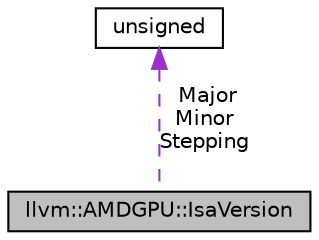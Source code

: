 digraph "llvm::AMDGPU::IsaVersion"
{
 // LATEX_PDF_SIZE
  bgcolor="transparent";
  edge [fontname="Helvetica",fontsize="10",labelfontname="Helvetica",labelfontsize="10"];
  node [fontname="Helvetica",fontsize="10",shape="box"];
  Node1 [label="llvm::AMDGPU::IsaVersion",height=0.2,width=0.4,color="black", fillcolor="grey75", style="filled", fontcolor="black",tooltip="Instruction set architecture version."];
  Node2 -> Node1 [dir="back",color="darkorchid3",fontsize="10",style="dashed",label=" Major\nMinor\nStepping" ,fontname="Helvetica"];
  Node2 [label="unsigned",height=0.2,width=0.4,color="black",URL="$classunsigned.html",tooltip=" "];
}

